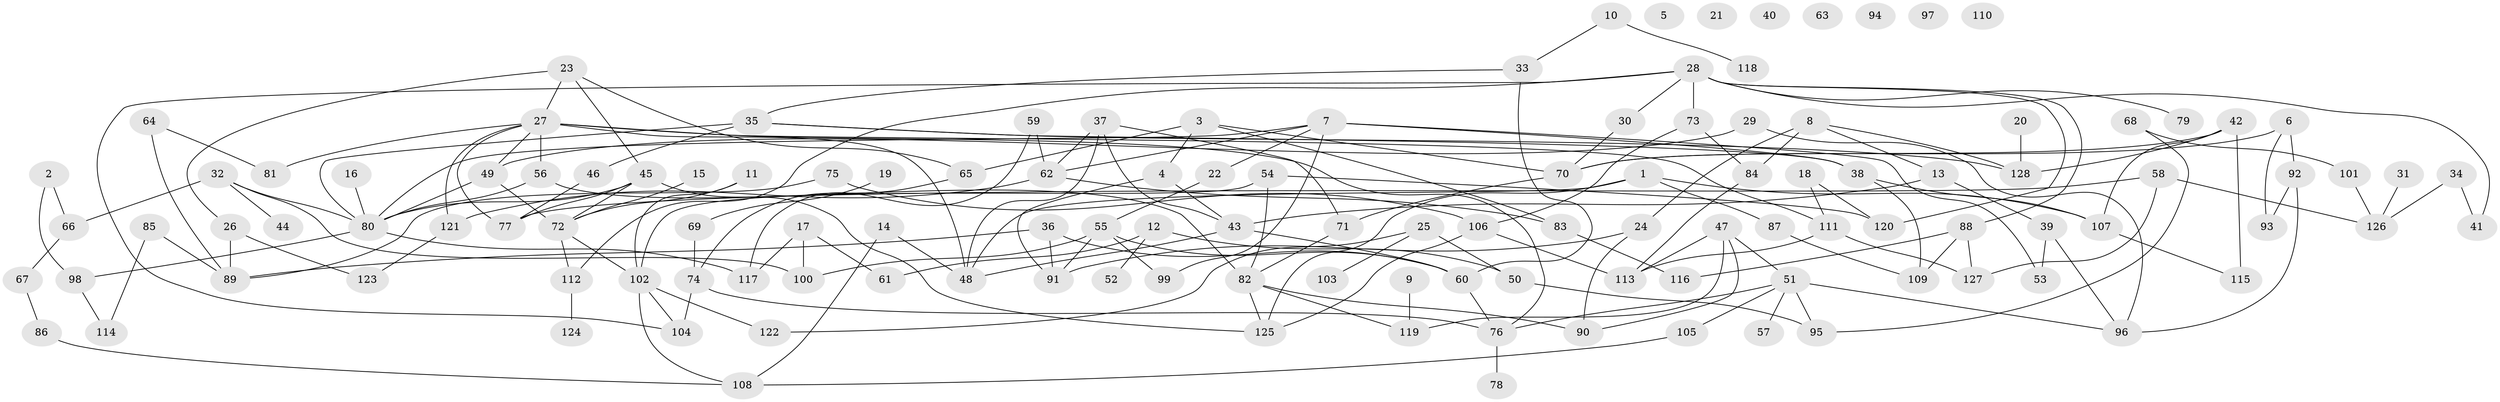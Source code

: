 // coarse degree distribution, {4: 0.07894736842105263, 0: 0.09210526315789473, 2: 0.25, 1: 0.18421052631578946, 6: 0.039473684210526314, 3: 0.15789473684210525, 5: 0.11842105263157894, 10: 0.013157894736842105, 7: 0.02631578947368421, 11: 0.02631578947368421, 9: 0.013157894736842105}
// Generated by graph-tools (version 1.1) at 2025/42/03/04/25 21:42:43]
// undirected, 128 vertices, 189 edges
graph export_dot {
graph [start="1"]
  node [color=gray90,style=filled];
  1;
  2;
  3;
  4;
  5;
  6;
  7;
  8;
  9;
  10;
  11;
  12;
  13;
  14;
  15;
  16;
  17;
  18;
  19;
  20;
  21;
  22;
  23;
  24;
  25;
  26;
  27;
  28;
  29;
  30;
  31;
  32;
  33;
  34;
  35;
  36;
  37;
  38;
  39;
  40;
  41;
  42;
  43;
  44;
  45;
  46;
  47;
  48;
  49;
  50;
  51;
  52;
  53;
  54;
  55;
  56;
  57;
  58;
  59;
  60;
  61;
  62;
  63;
  64;
  65;
  66;
  67;
  68;
  69;
  70;
  71;
  72;
  73;
  74;
  75;
  76;
  77;
  78;
  79;
  80;
  81;
  82;
  83;
  84;
  85;
  86;
  87;
  88;
  89;
  90;
  91;
  92;
  93;
  94;
  95;
  96;
  97;
  98;
  99;
  100;
  101;
  102;
  103;
  104;
  105;
  106;
  107;
  108;
  109;
  110;
  111;
  112;
  113;
  114;
  115;
  116;
  117;
  118;
  119;
  120;
  121;
  122;
  123;
  124;
  125;
  126;
  127;
  128;
  1 -- 48;
  1 -- 87;
  1 -- 107;
  1 -- 125;
  2 -- 66;
  2 -- 98;
  3 -- 4;
  3 -- 65;
  3 -- 70;
  3 -- 83;
  4 -- 43;
  4 -- 91;
  6 -- 70;
  6 -- 92;
  6 -- 93;
  7 -- 22;
  7 -- 38;
  7 -- 53;
  7 -- 62;
  7 -- 80;
  7 -- 99;
  8 -- 13;
  8 -- 24;
  8 -- 84;
  8 -- 128;
  9 -- 119;
  10 -- 33;
  10 -- 118;
  11 -- 72;
  11 -- 102;
  12 -- 50;
  12 -- 52;
  12 -- 61;
  13 -- 39;
  13 -- 43;
  14 -- 48;
  14 -- 108;
  15 -- 72;
  16 -- 80;
  17 -- 61;
  17 -- 100;
  17 -- 117;
  18 -- 111;
  18 -- 120;
  19 -- 69;
  20 -- 128;
  22 -- 55;
  23 -- 26;
  23 -- 27;
  23 -- 45;
  23 -- 65;
  24 -- 90;
  24 -- 91;
  25 -- 50;
  25 -- 103;
  25 -- 122;
  26 -- 89;
  26 -- 123;
  27 -- 48;
  27 -- 49;
  27 -- 56;
  27 -- 76;
  27 -- 77;
  27 -- 81;
  27 -- 111;
  27 -- 121;
  28 -- 30;
  28 -- 41;
  28 -- 73;
  28 -- 79;
  28 -- 88;
  28 -- 104;
  28 -- 112;
  28 -- 120;
  29 -- 49;
  29 -- 96;
  30 -- 70;
  31 -- 126;
  32 -- 44;
  32 -- 66;
  32 -- 80;
  32 -- 100;
  33 -- 35;
  33 -- 60;
  34 -- 41;
  34 -- 126;
  35 -- 38;
  35 -- 46;
  35 -- 80;
  35 -- 128;
  36 -- 60;
  36 -- 89;
  36 -- 91;
  37 -- 43;
  37 -- 48;
  37 -- 62;
  37 -- 71;
  38 -- 107;
  38 -- 109;
  39 -- 53;
  39 -- 96;
  42 -- 70;
  42 -- 107;
  42 -- 115;
  42 -- 128;
  43 -- 48;
  43 -- 60;
  45 -- 72;
  45 -- 77;
  45 -- 80;
  45 -- 125;
  46 -- 77;
  47 -- 51;
  47 -- 90;
  47 -- 113;
  47 -- 119;
  49 -- 72;
  49 -- 80;
  50 -- 95;
  51 -- 57;
  51 -- 76;
  51 -- 95;
  51 -- 96;
  51 -- 105;
  54 -- 82;
  54 -- 102;
  54 -- 120;
  55 -- 60;
  55 -- 91;
  55 -- 99;
  55 -- 100;
  56 -- 80;
  56 -- 82;
  58 -- 77;
  58 -- 126;
  58 -- 127;
  59 -- 62;
  59 -- 117;
  60 -- 76;
  62 -- 83;
  62 -- 121;
  64 -- 81;
  64 -- 89;
  65 -- 74;
  66 -- 67;
  67 -- 86;
  68 -- 95;
  68 -- 101;
  69 -- 74;
  70 -- 71;
  71 -- 82;
  72 -- 102;
  72 -- 112;
  73 -- 84;
  73 -- 106;
  74 -- 76;
  74 -- 104;
  75 -- 89;
  75 -- 106;
  76 -- 78;
  80 -- 98;
  80 -- 117;
  82 -- 90;
  82 -- 119;
  82 -- 125;
  83 -- 116;
  84 -- 113;
  85 -- 89;
  85 -- 114;
  86 -- 108;
  87 -- 109;
  88 -- 109;
  88 -- 116;
  88 -- 127;
  92 -- 93;
  92 -- 96;
  98 -- 114;
  101 -- 126;
  102 -- 104;
  102 -- 108;
  102 -- 122;
  105 -- 108;
  106 -- 113;
  106 -- 125;
  107 -- 115;
  111 -- 113;
  111 -- 127;
  112 -- 124;
  121 -- 123;
}
